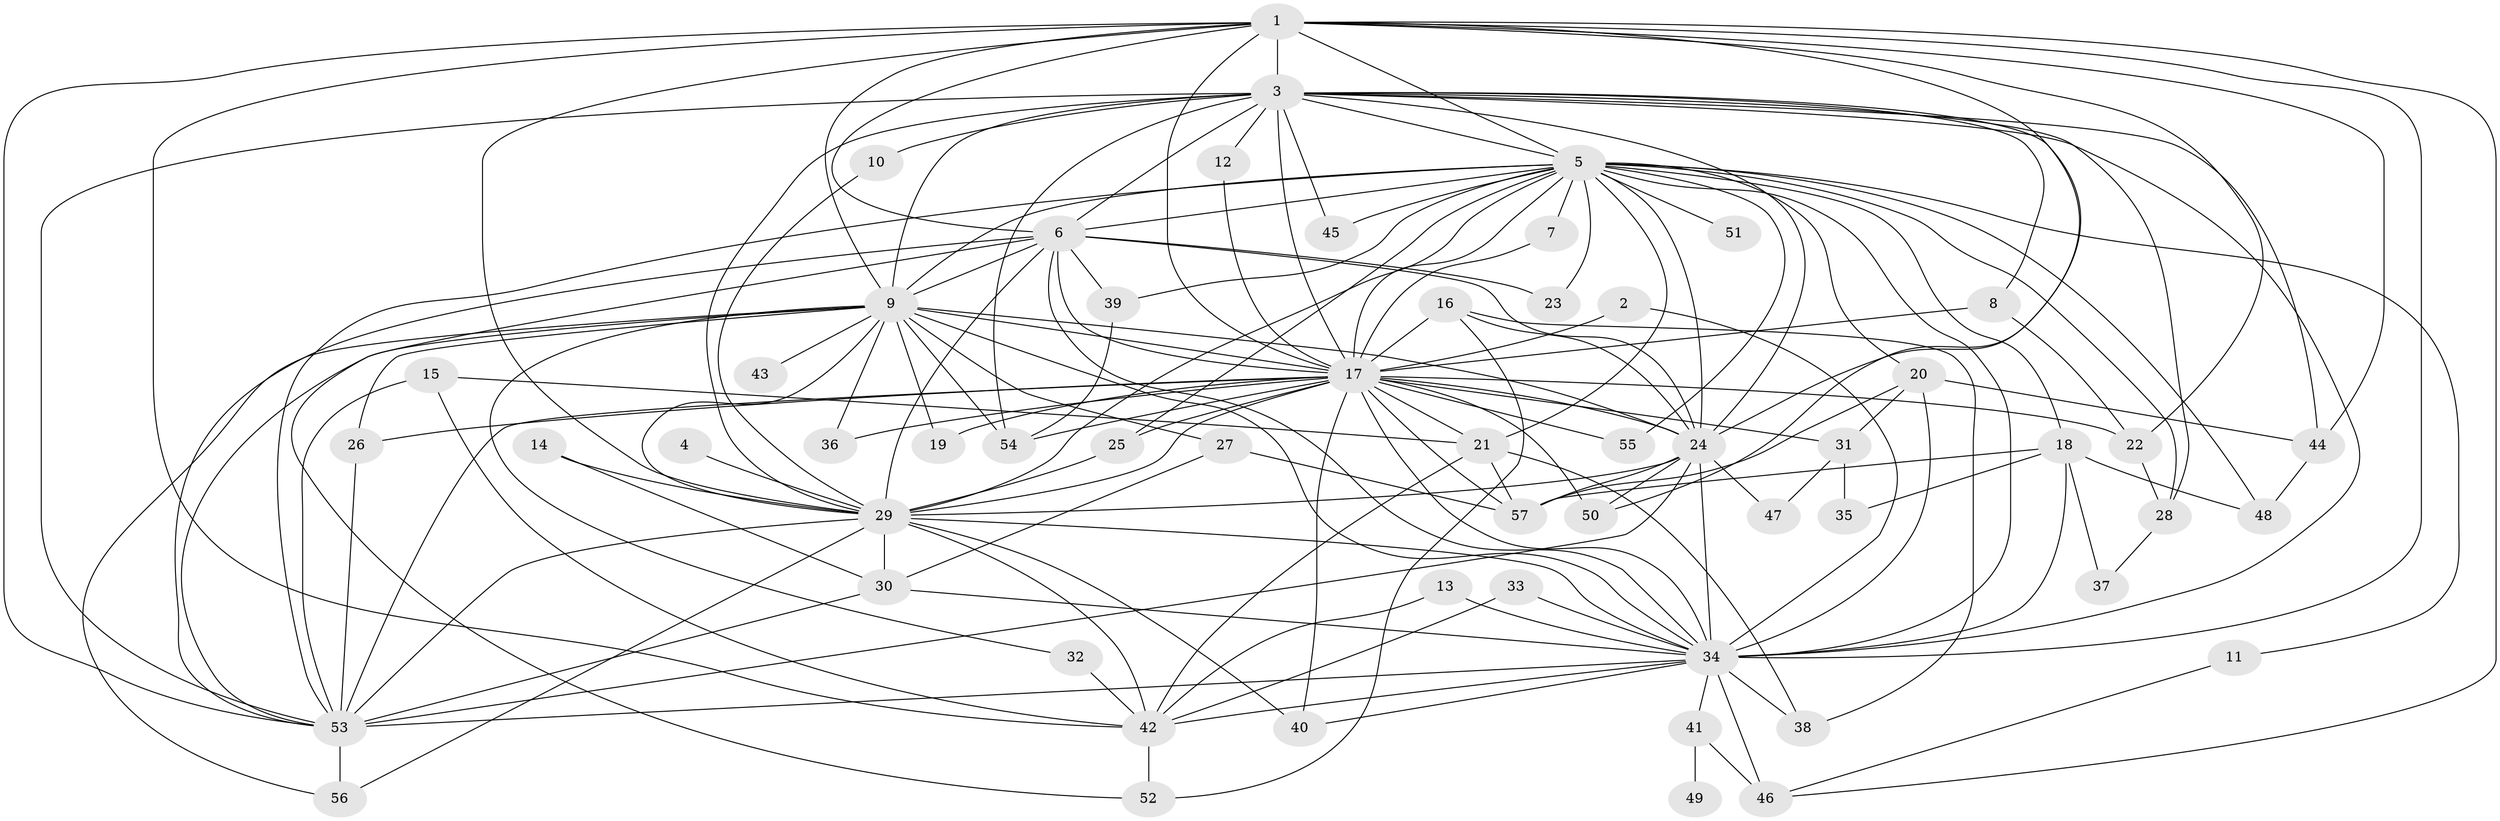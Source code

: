 // original degree distribution, {19: 0.021505376344086023, 24: 0.010752688172043012, 14: 0.021505376344086023, 13: 0.010752688172043012, 17: 0.010752688172043012, 25: 0.010752688172043012, 32: 0.010752688172043012, 18: 0.010752688172043012, 2: 0.5376344086021505, 5: 0.010752688172043012, 3: 0.20430107526881722, 6: 0.043010752688172046, 4: 0.08602150537634409, 9: 0.010752688172043012}
// Generated by graph-tools (version 1.1) at 2025/36/03/04/25 23:36:23]
// undirected, 57 vertices, 156 edges
graph export_dot {
  node [color=gray90,style=filled];
  1;
  2;
  3;
  4;
  5;
  6;
  7;
  8;
  9;
  10;
  11;
  12;
  13;
  14;
  15;
  16;
  17;
  18;
  19;
  20;
  21;
  22;
  23;
  24;
  25;
  26;
  27;
  28;
  29;
  30;
  31;
  32;
  33;
  34;
  35;
  36;
  37;
  38;
  39;
  40;
  41;
  42;
  43;
  44;
  45;
  46;
  47;
  48;
  49;
  50;
  51;
  52;
  53;
  54;
  55;
  56;
  57;
  1 -- 3 [weight=1.0];
  1 -- 5 [weight=1.0];
  1 -- 6 [weight=1.0];
  1 -- 9 [weight=1.0];
  1 -- 17 [weight=1.0];
  1 -- 22 [weight=1.0];
  1 -- 24 [weight=1.0];
  1 -- 29 [weight=1.0];
  1 -- 34 [weight=1.0];
  1 -- 42 [weight=1.0];
  1 -- 44 [weight=1.0];
  1 -- 46 [weight=1.0];
  1 -- 53 [weight=1.0];
  2 -- 17 [weight=1.0];
  2 -- 34 [weight=1.0];
  3 -- 5 [weight=1.0];
  3 -- 6 [weight=1.0];
  3 -- 8 [weight=1.0];
  3 -- 9 [weight=1.0];
  3 -- 10 [weight=1.0];
  3 -- 12 [weight=1.0];
  3 -- 17 [weight=2.0];
  3 -- 24 [weight=1.0];
  3 -- 28 [weight=1.0];
  3 -- 29 [weight=1.0];
  3 -- 34 [weight=1.0];
  3 -- 44 [weight=1.0];
  3 -- 45 [weight=1.0];
  3 -- 50 [weight=1.0];
  3 -- 53 [weight=1.0];
  3 -- 54 [weight=1.0];
  4 -- 29 [weight=1.0];
  5 -- 6 [weight=2.0];
  5 -- 7 [weight=1.0];
  5 -- 9 [weight=1.0];
  5 -- 11 [weight=1.0];
  5 -- 17 [weight=1.0];
  5 -- 18 [weight=1.0];
  5 -- 20 [weight=1.0];
  5 -- 21 [weight=1.0];
  5 -- 23 [weight=1.0];
  5 -- 24 [weight=1.0];
  5 -- 25 [weight=1.0];
  5 -- 28 [weight=1.0];
  5 -- 29 [weight=1.0];
  5 -- 34 [weight=2.0];
  5 -- 39 [weight=1.0];
  5 -- 45 [weight=1.0];
  5 -- 48 [weight=1.0];
  5 -- 51 [weight=1.0];
  5 -- 53 [weight=1.0];
  5 -- 55 [weight=1.0];
  6 -- 9 [weight=2.0];
  6 -- 17 [weight=1.0];
  6 -- 23 [weight=1.0];
  6 -- 24 [weight=1.0];
  6 -- 29 [weight=1.0];
  6 -- 34 [weight=1.0];
  6 -- 39 [weight=1.0];
  6 -- 52 [weight=1.0];
  6 -- 53 [weight=1.0];
  7 -- 17 [weight=1.0];
  8 -- 17 [weight=1.0];
  8 -- 22 [weight=1.0];
  9 -- 17 [weight=1.0];
  9 -- 19 [weight=1.0];
  9 -- 24 [weight=1.0];
  9 -- 26 [weight=1.0];
  9 -- 27 [weight=1.0];
  9 -- 29 [weight=1.0];
  9 -- 32 [weight=1.0];
  9 -- 34 [weight=1.0];
  9 -- 36 [weight=1.0];
  9 -- 43 [weight=1.0];
  9 -- 53 [weight=1.0];
  9 -- 54 [weight=1.0];
  9 -- 56 [weight=1.0];
  10 -- 29 [weight=1.0];
  11 -- 46 [weight=1.0];
  12 -- 17 [weight=1.0];
  13 -- 34 [weight=1.0];
  13 -- 42 [weight=1.0];
  14 -- 29 [weight=1.0];
  14 -- 30 [weight=1.0];
  15 -- 21 [weight=1.0];
  15 -- 42 [weight=1.0];
  15 -- 53 [weight=1.0];
  16 -- 17 [weight=2.0];
  16 -- 24 [weight=1.0];
  16 -- 38 [weight=1.0];
  16 -- 52 [weight=1.0];
  17 -- 19 [weight=1.0];
  17 -- 21 [weight=1.0];
  17 -- 22 [weight=1.0];
  17 -- 24 [weight=2.0];
  17 -- 25 [weight=1.0];
  17 -- 26 [weight=1.0];
  17 -- 29 [weight=1.0];
  17 -- 31 [weight=1.0];
  17 -- 34 [weight=2.0];
  17 -- 36 [weight=1.0];
  17 -- 40 [weight=1.0];
  17 -- 50 [weight=1.0];
  17 -- 53 [weight=2.0];
  17 -- 54 [weight=1.0];
  17 -- 55 [weight=1.0];
  17 -- 57 [weight=1.0];
  18 -- 34 [weight=1.0];
  18 -- 35 [weight=1.0];
  18 -- 37 [weight=2.0];
  18 -- 48 [weight=1.0];
  18 -- 57 [weight=1.0];
  20 -- 31 [weight=1.0];
  20 -- 34 [weight=1.0];
  20 -- 44 [weight=1.0];
  20 -- 57 [weight=1.0];
  21 -- 38 [weight=1.0];
  21 -- 42 [weight=1.0];
  21 -- 57 [weight=1.0];
  22 -- 28 [weight=1.0];
  24 -- 29 [weight=2.0];
  24 -- 34 [weight=2.0];
  24 -- 47 [weight=1.0];
  24 -- 50 [weight=1.0];
  24 -- 53 [weight=1.0];
  24 -- 57 [weight=1.0];
  25 -- 29 [weight=1.0];
  26 -- 53 [weight=1.0];
  27 -- 30 [weight=1.0];
  27 -- 57 [weight=1.0];
  28 -- 37 [weight=1.0];
  29 -- 30 [weight=1.0];
  29 -- 34 [weight=1.0];
  29 -- 40 [weight=1.0];
  29 -- 42 [weight=1.0];
  29 -- 53 [weight=1.0];
  29 -- 56 [weight=1.0];
  30 -- 34 [weight=1.0];
  30 -- 53 [weight=1.0];
  31 -- 35 [weight=1.0];
  31 -- 47 [weight=1.0];
  32 -- 42 [weight=1.0];
  33 -- 34 [weight=1.0];
  33 -- 42 [weight=1.0];
  34 -- 38 [weight=1.0];
  34 -- 40 [weight=1.0];
  34 -- 41 [weight=1.0];
  34 -- 42 [weight=1.0];
  34 -- 46 [weight=2.0];
  34 -- 53 [weight=1.0];
  39 -- 54 [weight=1.0];
  41 -- 46 [weight=1.0];
  41 -- 49 [weight=2.0];
  42 -- 52 [weight=1.0];
  44 -- 48 [weight=1.0];
  53 -- 56 [weight=1.0];
}
